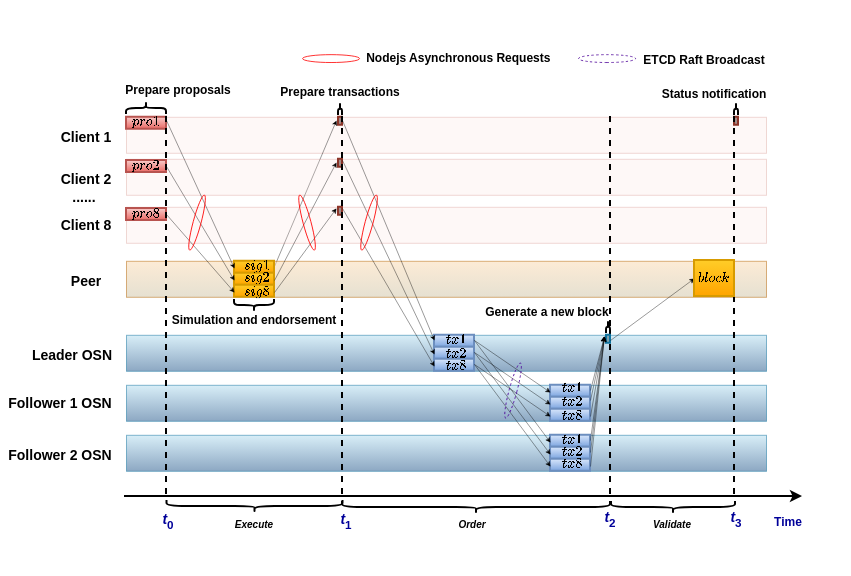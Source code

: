 <mxfile version="20.2.3" type="google"><diagram id="0vhZ1a2vEWbwYD3_x5Hq" name="第 1 页"><mxGraphModel grid="1" page="1" gridSize="10" guides="1" tooltips="1" connect="1" arrows="1" fold="1" pageScale="1" pageWidth="827" pageHeight="1169" math="1" shadow="0"><root><mxCell id="0"/><mxCell id="1" parent="0"/><mxCell id="vXWSQ5Rv11uB9TsXxkIm-58" value="" style="rounded=0;whiteSpace=wrap;html=1;strokeWidth=0.5;fillColor=#b1ddf0;strokeColor=#10739e;opacity=50;gradientColor=#1B5187;" vertex="1" parent="1"><mxGeometry x="160" y="328.4" width="320" height="18" as="geometry"/></mxCell><mxCell id="Trnzre_r4BiW6Tw0E5rN-12" value="" style="rounded=0;whiteSpace=wrap;html=1;strokeWidth=0.5;opacity=20;fillColor=#fad9d5;strokeColor=#ae4132;" vertex="1" parent="1"><mxGeometry x="160" y="169.4" width="320" height="18" as="geometry"/></mxCell><mxCell id="Trnzre_r4BiW6Tw0E5rN-16" value="&lt;font style=&quot;font-size: 7px;&quot;&gt;&lt;b&gt;......&lt;/b&gt;&lt;/font&gt;" style="text;html=1;strokeColor=none;fillColor=none;align=center;verticalAlign=middle;whiteSpace=wrap;rounded=0;" vertex="1" parent="1"><mxGeometry x="109" y="193" width="60" height="30" as="geometry"/></mxCell><mxCell id="Trnzre_r4BiW6Tw0E5rN-30" value="" style="shape=curlyBracket;whiteSpace=wrap;html=1;rounded=1;flipH=1;rotation=-90;" vertex="1" parent="1"><mxGeometry x="167" y="155" width="6" height="20" as="geometry"/></mxCell><mxCell id="Trnzre_r4BiW6Tw0E5rN-31" value="&lt;h6 style=&quot;font-size: 6px;&quot;&gt;&lt;font style=&quot;font-size: 6px; line-height: 0.2;&quot;&gt;Prepare&amp;nbsp;&lt;/font&gt;&lt;font style=&quot;font-size: 6px; line-height: 0.2;&quot;&gt;proposals&lt;/font&gt;&lt;/h6&gt;" style="text;html=1;strokeColor=none;fillColor=none;align=center;verticalAlign=middle;whiteSpace=wrap;rounded=0;" vertex="1" parent="1"><mxGeometry x="156" y="128.33" width="60" height="55" as="geometry"/></mxCell><mxCell id="Trnzre_r4BiW6Tw0E5rN-66" value="" style="shape=curlyBracket;whiteSpace=wrap;html=1;rounded=1;flipH=1;rotation=-90;" vertex="1" parent="1"><mxGeometry x="264" y="164.5" width="6" height="2" as="geometry"/></mxCell><mxCell id="Trnzre_r4BiW6Tw0E5rN-67" value="&lt;h6 style=&quot;font-size: 6px;&quot;&gt;&lt;font style=&quot;font-size: 6px; line-height: 0.2;&quot;&gt;Prepare&amp;nbsp;&lt;/font&gt;transactions&lt;/h6&gt;" style="text;html=1;strokeColor=none;fillColor=none;align=center;verticalAlign=middle;whiteSpace=wrap;rounded=0;" vertex="1" parent="1"><mxGeometry x="237.25" y="129" width="60" height="55" as="geometry"/></mxCell><mxCell id="Trnzre_r4BiW6Tw0E5rN-70" value="&lt;h6 style=&quot;&quot;&gt;&lt;font style=&quot;line-height: 0; font-size: 6px;&quot;&gt;Simulation and endorsement&lt;/font&gt;&lt;/h6&gt;" style="text;html=1;strokeColor=none;fillColor=none;align=center;verticalAlign=middle;whiteSpace=wrap;rounded=0;" vertex="1" parent="1"><mxGeometry x="164" y="242" width="120" height="55" as="geometry"/></mxCell><mxCell id="Trnzre_r4BiW6Tw0E5rN-113" value="" style="verticalLabelPosition=bottom;verticalAlign=top;html=1;shape=mxgraph.basic.rect;fillColor2=none;strokeWidth=1;size=20;indent=5;fontSize=7;fillColor=#f8cecc;strokeColor=#b85450;gradientColor=#ea6b66;" vertex="1" parent="1"><mxGeometry x="160" y="169.33" width="20" height="6" as="geometry"/></mxCell><mxCell id="Trnzre_r4BiW6Tw0E5rN-139" value="" style="verticalLabelPosition=bottom;verticalAlign=top;html=1;shape=mxgraph.basic.rect;fillColor2=none;strokeWidth=1;size=20;indent=5;fontSize=7;fillColor=#A38E8B;strokeColor=#8C3428;" vertex="1" parent="1"><mxGeometry x="266" y="169.33" width="2" height="4" as="geometry"/></mxCell><mxCell id="Trnzre_r4BiW6Tw0E5rN-142" value="" style="endArrow=classic;html=1;rounded=0;fontSize=1;fontColor=#000000;strokeColor=#000000;strokeWidth=0.2;endSize=2;startSize=2;jumpSize=3;" edge="1" parent="1"><mxGeometry width="50" height="50" relative="1" as="geometry"><mxPoint x="234" y="244" as="sourcePoint"/><mxPoint x="265" y="171" as="targetPoint"/></mxGeometry></mxCell><mxCell id="Trnzre_r4BiW6Tw0E5rN-186" value="" style="strokeWidth=0.4;html=1;shape=mxgraph.flowchart.start_1;whiteSpace=wrap;labelBackgroundColor=none;fontSize=5;fillColor=none;rotation=90;strokeColor=#FF0000;" vertex="1" parent="1"><mxGeometry x="260.31" y="125.79" width="3.94" height="28.51" as="geometry"/></mxCell><mxCell id="Trnzre_r4BiW6Tw0E5rN-187" value="&lt;h6 style=&quot;&quot;&gt;&lt;font style=&quot;line-height: 0.2; font-size: 6px;&quot;&gt;Nodejs Asynchronous Requests&amp;nbsp;&lt;/font&gt;&lt;/h6&gt;" style="text;html=1;strokeColor=none;fillColor=none;align=center;verticalAlign=middle;whiteSpace=wrap;rounded=0;" vertex="1" parent="1"><mxGeometry x="265.25" y="111" width="123.75" height="55" as="geometry"/></mxCell><mxCell id="Trnzre_r4BiW6Tw0E5rN-189" value="" style="strokeWidth=0.4;html=1;shape=mxgraph.flowchart.start_1;whiteSpace=wrap;labelBackgroundColor=none;fontSize=5;fillColor=none;rotation=90;dashed=1;strokeColor=#4C0099;" vertex="1" parent="1"><mxGeometry x="398.31" y="125.79" width="3.94" height="28.51" as="geometry"/></mxCell><mxCell id="Trnzre_r4BiW6Tw0E5rN-190" value="&lt;h6 style=&quot;&quot;&gt;&lt;font style=&quot;line-height: 0.2; font-size: 6px;&quot;&gt;ETCD Raft Broadcast&lt;/font&gt;&lt;/h6&gt;" style="text;html=1;strokeColor=none;fillColor=none;align=center;verticalAlign=middle;whiteSpace=wrap;rounded=0;" vertex="1" parent="1"><mxGeometry x="387.25" y="112" width="123.75" height="55" as="geometry"/></mxCell><mxCell id="Trnzre_r4BiW6Tw0E5rN-220" value="&lt;h6 style=&quot;&quot;&gt;&lt;font style=&quot;font-size: 7px;&quot;&gt;Client 1&lt;/font&gt;&lt;/h6&gt;" style="text;html=1;strokeColor=none;fillColor=none;align=center;verticalAlign=middle;whiteSpace=wrap;rounded=0;" vertex="1" parent="1"><mxGeometry x="110.25" y="151" width="60" height="55" as="geometry"/></mxCell><mxCell id="Trnzre_r4BiW6Tw0E5rN-229" value="&lt;h6 style=&quot;&quot;&gt;&lt;font style=&quot;font-size: 6px;&quot;&gt;Status notification&lt;/font&gt;&lt;/h6&gt;" style="text;html=1;strokeColor=none;fillColor=none;align=center;verticalAlign=middle;whiteSpace=wrap;rounded=0;" vertex="1" parent="1"><mxGeometry x="424.25" y="129" width="60" height="55" as="geometry"/></mxCell><mxCell id="Trnzre_r4BiW6Tw0E5rN-230" value="" style="verticalLabelPosition=bottom;verticalAlign=top;html=1;shape=mxgraph.basic.rect;fillColor2=none;strokeWidth=1;size=20;indent=5;fontSize=7;fillColor=#A38E8B;strokeColor=#8C3428;" vertex="1" parent="1"><mxGeometry x="464" y="169.33" width="2" height="4" as="geometry"/></mxCell><mxCell id="Trnzre_r4BiW6Tw0E5rN-232" value="" style="shape=curlyBracket;whiteSpace=wrap;html=1;rounded=1;flipH=1;rotation=-90;" vertex="1" parent="1"><mxGeometry x="462" y="164.5" width="6" height="2" as="geometry"/></mxCell><mxCell id="Trnzre_r4BiW6Tw0E5rN-237" value="&lt;h6 style=&quot;&quot;&gt;&lt;font color=&quot;#000099&quot; style=&quot;font-size: 6px;&quot;&gt;Time&lt;/font&gt;&lt;/h6&gt;" style="text;html=1;strokeColor=none;fillColor=none;align=center;verticalAlign=middle;whiteSpace=wrap;rounded=0;" vertex="1" parent="1"><mxGeometry x="461" y="343" width="60" height="55" as="geometry"/></mxCell><mxCell id="Trnzre_r4BiW6Tw0E5rN-258" value="" style="shape=curlyBracket;whiteSpace=wrap;html=1;rounded=1;flipH=1;rotation=90;" vertex="1" parent="1"><mxGeometry x="221.25" y="320" width="6" height="88" as="geometry"/></mxCell><mxCell id="Trnzre_r4BiW6Tw0E5rN-263" value="&lt;h6 style=&quot;&quot;&gt;&lt;font size=&quot;1&quot; style=&quot;&quot;&gt;&lt;i style=&quot;font-size: 5px;&quot;&gt;Execute&lt;/i&gt;&lt;/font&gt;&lt;/h6&gt;" style="text;html=1;strokeColor=none;fillColor=none;align=center;verticalAlign=middle;whiteSpace=wrap;rounded=0;" vertex="1" parent="1"><mxGeometry x="194.25" y="343" width="60" height="55" as="geometry"/></mxCell><mxCell id="Trnzre_r4BiW6Tw0E5rN-264" value="" style="shape=curlyBracket;whiteSpace=wrap;html=1;rounded=1;flipH=1;rotation=90;" vertex="1" parent="1"><mxGeometry x="332" y="297.5" width="6" height="134" as="geometry"/></mxCell><UserObject label="&lt;font color=&quot;#000099&quot; style=&quot;font-size: 7px;&quot;&gt;&lt;b style=&quot;&quot;&gt;&lt;i style=&quot;&quot;&gt;t&lt;/i&gt;&lt;sub style=&quot;&quot;&gt;1&lt;/sub&gt;&lt;/b&gt;&lt;/font&gt;" placeholders="1" name="Variable" id="Trnzre_r4BiW6Tw0E5rN-265"><mxCell style="text;html=1;strokeColor=none;fillColor=none;align=center;verticalAlign=middle;whiteSpace=wrap;overflow=hidden;dashed=1;labelBackgroundColor=none;fontSize=5;fontColor=#000000;" vertex="1" parent="1"><mxGeometry x="230" y="362" width="80" height="20" as="geometry"/></mxCell></UserObject><mxCell id="Trnzre_r4BiW6Tw0E5rN-266" value="&lt;h6 style=&quot;&quot;&gt;&lt;font size=&quot;1&quot; style=&quot;&quot;&gt;&lt;i style=&quot;font-size: 5px;&quot;&gt;Order&lt;/i&gt;&lt;/font&gt;&lt;/h6&gt;" style="text;html=1;strokeColor=none;fillColor=none;align=center;verticalAlign=middle;whiteSpace=wrap;rounded=0;" vertex="1" parent="1"><mxGeometry x="303.25" y="343" width="60" height="55" as="geometry"/></mxCell><mxCell id="Trnzre_r4BiW6Tw0E5rN-267" value="" style="shape=curlyBracket;whiteSpace=wrap;html=1;rounded=1;flipH=1;rotation=90;" vertex="1" parent="1"><mxGeometry x="430.5" y="333.5" width="6" height="62" as="geometry"/></mxCell><mxCell id="Trnzre_r4BiW6Tw0E5rN-268" value="&lt;h6 style=&quot;&quot;&gt;&lt;font size=&quot;1&quot; style=&quot;&quot;&gt;&lt;i style=&quot;font-size: 5px;&quot;&gt;Validate&lt;/i&gt;&lt;/font&gt;&lt;/h6&gt;" style="text;html=1;strokeColor=none;fillColor=none;align=center;verticalAlign=middle;whiteSpace=wrap;rounded=0;" vertex="1" parent="1"><mxGeometry x="403.25" y="343" width="60" height="55" as="geometry"/></mxCell><UserObject label="&lt;font color=&quot;#000099&quot; style=&quot;font-size: 7px;&quot;&gt;&lt;b style=&quot;&quot;&gt;&lt;i style=&quot;&quot;&gt;t&lt;/i&gt;&lt;sub style=&quot;&quot;&gt;2&lt;/sub&gt;&lt;/b&gt;&lt;/font&gt;" placeholders="1" name="Variable" id="Trnzre_r4BiW6Tw0E5rN-269"><mxCell style="text;html=1;strokeColor=none;fillColor=none;align=center;verticalAlign=middle;whiteSpace=wrap;overflow=hidden;dashed=1;labelBackgroundColor=none;fontSize=5;fontColor=#000000;" vertex="1" parent="1"><mxGeometry x="362" y="361" width="80" height="20" as="geometry"/></mxCell></UserObject><UserObject label="&lt;font color=&quot;#000099&quot; style=&quot;font-size: 7px;&quot;&gt;&lt;b style=&quot;&quot;&gt;&lt;i style=&quot;&quot;&gt;t&lt;/i&gt;&lt;sub style=&quot;&quot;&gt;3&lt;/sub&gt;&lt;/b&gt;&lt;/font&gt;" placeholders="1" name="Variable" id="Trnzre_r4BiW6Tw0E5rN-270"><mxCell style="text;html=1;strokeColor=none;fillColor=none;align=center;verticalAlign=middle;whiteSpace=wrap;overflow=hidden;dashed=1;labelBackgroundColor=none;fontSize=5;fontColor=#000000;" vertex="1" parent="1"><mxGeometry x="425" y="361" width="80" height="20" as="geometry"/></mxCell></UserObject><mxCell id="vXWSQ5Rv11uB9TsXxkIm-3" value="&lt;font style=&quot;font-size: 6px;&quot;&gt;$$pro1$$&lt;/font&gt;" style="text;html=1;strokeColor=none;fillColor=none;align=center;verticalAlign=middle;whiteSpace=wrap;rounded=0;fontColor=#000000;" vertex="1" parent="1"><mxGeometry x="140.25" y="161" width="60" height="22" as="geometry"/></mxCell><mxCell id="vXWSQ5Rv11uB9TsXxkIm-8" value="" style="rounded=0;whiteSpace=wrap;html=1;strokeWidth=0.5;opacity=20;fillColor=#fad9d5;strokeColor=#ae4132;" vertex="1" parent="1"><mxGeometry x="160" y="190.4" width="320" height="18" as="geometry"/></mxCell><mxCell id="vXWSQ5Rv11uB9TsXxkIm-9" value="&lt;h6 style=&quot;&quot;&gt;&lt;font style=&quot;font-size: 7px;&quot;&gt;Client 2&lt;/font&gt;&lt;/h6&gt;" style="text;html=1;strokeColor=none;fillColor=none;align=center;verticalAlign=middle;whiteSpace=wrap;rounded=0;" vertex="1" parent="1"><mxGeometry x="110.25" y="172" width="60" height="55" as="geometry"/></mxCell><mxCell id="vXWSQ5Rv11uB9TsXxkIm-10" value="" style="verticalLabelPosition=bottom;verticalAlign=top;html=1;shape=mxgraph.basic.rect;fillColor2=none;strokeWidth=1;size=20;indent=5;fontSize=7;fillColor=#f8cecc;strokeColor=#b85450;gradientColor=#ea6b66;" vertex="1" parent="1"><mxGeometry x="160" y="191" width="20" height="6" as="geometry"/></mxCell><mxCell id="vXWSQ5Rv11uB9TsXxkIm-11" value="" style="rounded=0;whiteSpace=wrap;html=1;strokeWidth=0.5;opacity=20;fillColor=#fad9d5;strokeColor=#ae4132;" vertex="1" parent="1"><mxGeometry x="160" y="214.4" width="320" height="18" as="geometry"/></mxCell><mxCell id="vXWSQ5Rv11uB9TsXxkIm-12" value="&lt;h6 style=&quot;&quot;&gt;&lt;font style=&quot;font-size: 7px;&quot;&gt;Client 8&lt;/font&gt;&lt;/h6&gt;" style="text;html=1;strokeColor=none;fillColor=none;align=center;verticalAlign=middle;whiteSpace=wrap;rounded=0;" vertex="1" parent="1"><mxGeometry x="110.25" y="195" width="60" height="55" as="geometry"/></mxCell><mxCell id="vXWSQ5Rv11uB9TsXxkIm-13" value="&lt;font style=&quot;font-size: 6px;&quot;&gt;$$pro2$$&lt;/font&gt;" style="text;html=1;strokeColor=none;fillColor=none;align=center;verticalAlign=middle;whiteSpace=wrap;rounded=0;fontColor=#000000;" vertex="1" parent="1"><mxGeometry x="140.25" y="183" width="60" height="22" as="geometry"/></mxCell><mxCell id="vXWSQ5Rv11uB9TsXxkIm-14" value="" style="verticalLabelPosition=bottom;verticalAlign=top;html=1;shape=mxgraph.basic.rect;fillColor2=none;strokeWidth=1;size=20;indent=5;fontSize=7;fillColor=#f8cecc;strokeColor=#b85450;gradientColor=#ea6b66;" vertex="1" parent="1"><mxGeometry x="160" y="215.03" width="20" height="6" as="geometry"/></mxCell><mxCell id="vXWSQ5Rv11uB9TsXxkIm-15" value="&lt;font style=&quot;font-size: 6px;&quot;&gt;$$pro8$$&lt;/font&gt;" style="text;html=1;strokeColor=none;fillColor=none;align=center;verticalAlign=middle;whiteSpace=wrap;rounded=0;fontColor=#000000;" vertex="1" parent="1"><mxGeometry x="140.25" y="207" width="60" height="22" as="geometry"/></mxCell><mxCell id="vXWSQ5Rv11uB9TsXxkIm-16" value="" style="rounded=0;whiteSpace=wrap;html=1;strokeWidth=0.5;fillColor=#fad7ac;strokeColor=#b46504;opacity=50;gradientColor=#CCC2A4;" vertex="1" parent="1"><mxGeometry x="160" y="241.4" width="320" height="18" as="geometry"/></mxCell><mxCell id="vXWSQ5Rv11uB9TsXxkIm-17" value="&lt;h6 style=&quot;&quot;&gt;&lt;font style=&quot;font-size: 7px;&quot;&gt;Peer&lt;/font&gt;&lt;/h6&gt;" style="text;html=1;strokeColor=none;fillColor=none;align=center;verticalAlign=middle;whiteSpace=wrap;rounded=0;" vertex="1" parent="1"><mxGeometry x="110.25" y="223" width="60" height="55" as="geometry"/></mxCell><mxCell id="vXWSQ5Rv11uB9TsXxkIm-21" value="" style="verticalLabelPosition=bottom;verticalAlign=top;html=1;shape=mxgraph.basic.rect;fillColor2=none;strokeWidth=1;size=20;indent=5;fontSize=7;fillColor=#ffcd28;strokeColor=#d79b00;gradientColor=#ffa500;" vertex="1" parent="1"><mxGeometry x="214" y="241.33" width="20" height="6" as="geometry"/></mxCell><mxCell id="vXWSQ5Rv11uB9TsXxkIm-22" value="" style="verticalLabelPosition=bottom;verticalAlign=top;html=1;shape=mxgraph.basic.rect;fillColor2=none;strokeWidth=1;size=20;indent=5;fontSize=7;fillColor=#ffcd28;strokeColor=#d79b00;gradientColor=#ffa500;" vertex="1" parent="1"><mxGeometry x="214" y="247.33" width="20" height="6" as="geometry"/></mxCell><mxCell id="vXWSQ5Rv11uB9TsXxkIm-23" value="" style="verticalLabelPosition=bottom;verticalAlign=top;html=1;shape=mxgraph.basic.rect;fillColor2=none;strokeWidth=1;size=20;indent=5;fontSize=7;fillColor=#ffcd28;strokeColor=#d79b00;gradientColor=#ffa500;" vertex="1" parent="1"><mxGeometry x="214" y="253.33" width="20" height="6" as="geometry"/></mxCell><mxCell id="vXWSQ5Rv11uB9TsXxkIm-24" value="&lt;font style=&quot;font-size: 6px;&quot;&gt;$$sig1$$&lt;/font&gt;" style="text;html=1;strokeColor=none;fillColor=none;align=center;verticalAlign=middle;whiteSpace=wrap;rounded=0;fontColor=#000000;" vertex="1" parent="1"><mxGeometry x="195.25" y="233" width="60" height="22" as="geometry"/></mxCell><mxCell id="vXWSQ5Rv11uB9TsXxkIm-25" value="&lt;font style=&quot;font-size: 6px;&quot;&gt;$$sig2$$&lt;/font&gt;" style="text;html=1;strokeColor=none;fillColor=none;align=center;verticalAlign=middle;whiteSpace=wrap;rounded=0;fontColor=#000000;" vertex="1" parent="1"><mxGeometry x="195.25" y="239" width="60" height="22" as="geometry"/></mxCell><mxCell id="vXWSQ5Rv11uB9TsXxkIm-26" value="&lt;font style=&quot;font-size: 6px;&quot;&gt;$$sig8$$&lt;/font&gt;" style="text;html=1;strokeColor=none;fillColor=none;align=center;verticalAlign=middle;whiteSpace=wrap;rounded=0;fontColor=#000000;" vertex="1" parent="1"><mxGeometry x="195.25" y="246" width="60" height="22" as="geometry"/></mxCell><mxCell id="Trnzre_r4BiW6Tw0E5rN-50" value="" style="endArrow=classic;html=1;rounded=0;fontSize=1;fontColor=#000000;strokeColor=#000000;strokeWidth=0.2;endSize=2;startSize=2;jumpSize=3;" edge="1" parent="1"><mxGeometry width="50" height="50" relative="1" as="geometry"><mxPoint x="180" y="171" as="sourcePoint"/><mxPoint x="214" y="245" as="targetPoint"/></mxGeometry></mxCell><mxCell id="vXWSQ5Rv11uB9TsXxkIm-28" value="" style="endArrow=classic;html=1;rounded=0;fontSize=1;fontColor=#000000;strokeColor=#000000;strokeWidth=0.2;endSize=2;startSize=2;jumpSize=3;" edge="1" parent="1"><mxGeometry width="50" height="50" relative="1" as="geometry"><mxPoint x="180" y="194" as="sourcePoint"/><mxPoint x="214" y="251" as="targetPoint"/></mxGeometry></mxCell><mxCell id="vXWSQ5Rv11uB9TsXxkIm-29" value="" style="endArrow=classic;html=1;rounded=0;fontSize=1;fontColor=#000000;strokeColor=#000000;strokeWidth=0.2;endSize=2;startSize=2;jumpSize=3;" edge="1" parent="1"><mxGeometry width="50" height="50" relative="1" as="geometry"><mxPoint x="180" y="218" as="sourcePoint"/><mxPoint x="214" y="257" as="targetPoint"/></mxGeometry></mxCell><mxCell id="vXWSQ5Rv11uB9TsXxkIm-30" value="" style="strokeWidth=0.4;html=1;shape=mxgraph.flowchart.start_1;whiteSpace=wrap;labelBackgroundColor=none;fontSize=5;rotation=15;fillColor=none;strokeColor=#FF0000;" vertex="1" parent="1"><mxGeometry x="193.31" y="207.79" width="3.94" height="28.51" as="geometry"/></mxCell><mxCell id="vXWSQ5Rv11uB9TsXxkIm-31" value="" style="shape=curlyBracket;whiteSpace=wrap;html=1;rounded=1;flipH=1;rotation=270;direction=west;" vertex="1" parent="1"><mxGeometry x="221" y="253.5" width="6" height="20" as="geometry"/></mxCell><mxCell id="vXWSQ5Rv11uB9TsXxkIm-34" value="" style="verticalLabelPosition=bottom;verticalAlign=top;html=1;shape=mxgraph.basic.rect;fillColor2=none;strokeWidth=1;size=20;indent=5;fontSize=7;fillColor=#A38E8B;strokeColor=#8C3428;" vertex="1" parent="1"><mxGeometry x="266" y="190.33" width="2" height="4" as="geometry"/></mxCell><mxCell id="vXWSQ5Rv11uB9TsXxkIm-35" value="" style="verticalLabelPosition=bottom;verticalAlign=top;html=1;shape=mxgraph.basic.rect;fillColor2=none;strokeWidth=1;size=20;indent=5;fontSize=7;fillColor=#A38E8B;strokeColor=#8C3428;" vertex="1" parent="1"><mxGeometry x="266" y="214.33" width="2" height="4" as="geometry"/></mxCell><mxCell id="vXWSQ5Rv11uB9TsXxkIm-36" value="" style="endArrow=classic;html=1;rounded=0;fontSize=1;fontColor=#000000;strokeColor=#000000;strokeWidth=0.2;endSize=2;startSize=2;jumpSize=3;" edge="1" parent="1"><mxGeometry width="50" height="50" relative="1" as="geometry"><mxPoint x="234" y="251" as="sourcePoint"/><mxPoint x="265" y="192" as="targetPoint"/></mxGeometry></mxCell><mxCell id="vXWSQ5Rv11uB9TsXxkIm-37" value="" style="endArrow=classic;html=1;rounded=0;fontSize=1;fontColor=#000000;strokeColor=#000000;strokeWidth=0.2;endSize=2;startSize=2;jumpSize=3;" edge="1" parent="1"><mxGeometry width="50" height="50" relative="1" as="geometry"><mxPoint x="234" y="257" as="sourcePoint"/><mxPoint x="265" y="215" as="targetPoint"/></mxGeometry></mxCell><mxCell id="vXWSQ5Rv11uB9TsXxkIm-38" value="" style="strokeWidth=0.4;html=1;shape=mxgraph.flowchart.start_1;whiteSpace=wrap;labelBackgroundColor=none;fontSize=5;fontColor=#000000;fillColor=none;rotation=-15;strokeColor=#FF0000;" vertex="1" parent="1"><mxGeometry x="248.31" y="207.79" width="3.94" height="28.51" as="geometry"/></mxCell><mxCell id="vXWSQ5Rv11uB9TsXxkIm-40" value="" style="rounded=0;whiteSpace=wrap;html=1;strokeWidth=0.5;fillColor=#b1ddf0;strokeColor=#10739e;opacity=50;gradientColor=#1B5187;" vertex="1" parent="1"><mxGeometry x="160" y="278.4" width="320" height="18" as="geometry"/></mxCell><mxCell id="vXWSQ5Rv11uB9TsXxkIm-41" value="&lt;h6 style=&quot;&quot;&gt;&lt;font style=&quot;font-size: 7px;&quot;&gt;Leader OSN&lt;/font&gt;&lt;/h6&gt;" style="text;html=1;strokeColor=none;fillColor=none;align=center;verticalAlign=middle;whiteSpace=wrap;rounded=0;" vertex="1" parent="1"><mxGeometry x="103.25" y="260" width="60" height="55" as="geometry"/></mxCell><mxCell id="vXWSQ5Rv11uB9TsXxkIm-45" value="" style="verticalLabelPosition=bottom;verticalAlign=top;html=1;shape=mxgraph.basic.rect;fillColor2=none;strokeWidth=1;size=20;indent=5;fontSize=7;fillColor=#dae8fc;strokeColor=#6c8ebf;gradientColor=#7ea6e0;" vertex="1" parent="1"><mxGeometry x="314" y="278.33" width="20" height="6" as="geometry"/></mxCell><mxCell id="vXWSQ5Rv11uB9TsXxkIm-46" value="" style="verticalLabelPosition=bottom;verticalAlign=top;html=1;shape=mxgraph.basic.rect;fillColor2=none;strokeWidth=1;size=20;indent=5;fontSize=7;fillColor=#dae8fc;strokeColor=#6c8ebf;gradientColor=#7ea6e0;" vertex="1" parent="1"><mxGeometry x="314" y="284.33" width="20" height="6" as="geometry"/></mxCell><mxCell id="vXWSQ5Rv11uB9TsXxkIm-47" value="" style="verticalLabelPosition=bottom;verticalAlign=top;html=1;shape=mxgraph.basic.rect;fillColor2=none;strokeWidth=1;size=20;indent=5;fontSize=7;fillColor=#dae8fc;strokeColor=#6c8ebf;gradientColor=#7ea6e0;" vertex="1" parent="1"><mxGeometry x="314" y="290.33" width="20" height="6" as="geometry"/></mxCell><mxCell id="vXWSQ5Rv11uB9TsXxkIm-48" value="&lt;font style=&quot;font-size: 6px;&quot;&gt;$$tx2$$&lt;/font&gt;" style="text;html=1;strokeColor=none;fillColor=none;align=center;verticalAlign=middle;whiteSpace=wrap;rounded=0;fontColor=#000000;" vertex="1" parent="1"><mxGeometry x="295.25" y="277" width="60" height="22" as="geometry"/></mxCell><mxCell id="vXWSQ5Rv11uB9TsXxkIm-49" value="&lt;font style=&quot;font-size: 6px;&quot;&gt;$$tx1$$&lt;/font&gt;" style="text;html=1;strokeColor=none;fillColor=none;align=center;verticalAlign=middle;whiteSpace=wrap;rounded=0;fontColor=#000000;" vertex="1" parent="1"><mxGeometry x="295.25" y="270" width="60" height="22" as="geometry"/></mxCell><mxCell id="vXWSQ5Rv11uB9TsXxkIm-50" value="&lt;font style=&quot;font-size: 6px;&quot;&gt;$$tx8$$&lt;/font&gt;" style="text;html=1;strokeColor=none;fillColor=none;align=center;verticalAlign=middle;whiteSpace=wrap;rounded=0;fontColor=#000000;" vertex="1" parent="1"><mxGeometry x="295.25" y="283" width="60" height="22" as="geometry"/></mxCell><mxCell id="Trnzre_r4BiW6Tw0E5rN-152" value="" style="endArrow=classic;html=1;rounded=0;fontSize=1;fontColor=#000000;strokeColor=#000000;strokeWidth=0.2;endSize=2;startSize=2;jumpSize=3;" edge="1" parent="1"><mxGeometry width="50" height="50" relative="1" as="geometry"><mxPoint x="268" y="171" as="sourcePoint"/><mxPoint x="314" y="281" as="targetPoint"/></mxGeometry></mxCell><mxCell id="vXWSQ5Rv11uB9TsXxkIm-51" value="" style="endArrow=classic;html=1;rounded=0;fontSize=1;fontColor=#000000;strokeColor=#000000;strokeWidth=0.2;endSize=2;startSize=2;jumpSize=3;" edge="1" parent="1"><mxGeometry width="50" height="50" relative="1" as="geometry"><mxPoint x="268" y="191" as="sourcePoint"/><mxPoint x="314" y="288" as="targetPoint"/></mxGeometry></mxCell><mxCell id="vXWSQ5Rv11uB9TsXxkIm-52" value="" style="endArrow=classic;html=1;rounded=0;fontSize=1;fontColor=#000000;strokeColor=#000000;strokeWidth=0.2;endSize=2;startSize=2;jumpSize=3;" edge="1" parent="1"><mxGeometry width="50" height="50" relative="1" as="geometry"><mxPoint x="268" y="215" as="sourcePoint"/><mxPoint x="314" y="294" as="targetPoint"/></mxGeometry></mxCell><mxCell id="vXWSQ5Rv11uB9TsXxkIm-53" value="" style="strokeWidth=0.4;html=1;shape=mxgraph.flowchart.start_1;whiteSpace=wrap;labelBackgroundColor=none;fontSize=5;fillColor=none;rotation=15;strokeColor=#FF0000;" vertex="1" parent="1"><mxGeometry x="279.31" y="207.79" width="3.94" height="28.51" as="geometry"/></mxCell><mxCell id="vXWSQ5Rv11uB9TsXxkIm-54" value="" style="verticalLabelPosition=bottom;verticalAlign=top;html=1;shape=mxgraph.basic.rect;fillColor2=none;strokeWidth=1;size=20;indent=5;fontSize=7;fillColor=#dae8fc;strokeColor=#6c8ebf;gradientColor=#7ea6e0;" vertex="1" parent="1"><mxGeometry x="372" y="328.33" width="20" height="6" as="geometry"/></mxCell><mxCell id="vXWSQ5Rv11uB9TsXxkIm-55" value="" style="verticalLabelPosition=bottom;verticalAlign=top;html=1;shape=mxgraph.basic.rect;fillColor2=none;strokeWidth=1;size=20;indent=5;fontSize=7;fillColor=#dae8fc;strokeColor=#6c8ebf;gradientColor=#7ea6e0;" vertex="1" parent="1"><mxGeometry x="372" y="334.33" width="20" height="6" as="geometry"/></mxCell><mxCell id="vXWSQ5Rv11uB9TsXxkIm-56" value="" style="verticalLabelPosition=bottom;verticalAlign=top;html=1;shape=mxgraph.basic.rect;fillColor2=none;strokeWidth=1;size=20;indent=5;fontSize=7;fillColor=#dae8fc;strokeColor=#6c8ebf;gradientColor=#7ea6e0;" vertex="1" parent="1"><mxGeometry x="372" y="340.33" width="20" height="6" as="geometry"/></mxCell><mxCell id="vXWSQ5Rv11uB9TsXxkIm-57" value="" style="rounded=0;whiteSpace=wrap;html=1;strokeWidth=0.5;fillColor=#b1ddf0;strokeColor=#10739e;opacity=50;gradientColor=#1B5187;" vertex="1" parent="1"><mxGeometry x="160" y="303.4" width="320" height="18" as="geometry"/></mxCell><mxCell id="vXWSQ5Rv11uB9TsXxkIm-59" value="" style="verticalLabelPosition=bottom;verticalAlign=top;html=1;shape=mxgraph.basic.rect;fillColor2=none;strokeWidth=1;size=20;indent=5;fontSize=7;fillColor=#dae8fc;strokeColor=#6c8ebf;gradientColor=#7ea6e0;" vertex="1" parent="1"><mxGeometry x="372" y="303.33" width="20" height="6" as="geometry"/></mxCell><mxCell id="vXWSQ5Rv11uB9TsXxkIm-60" value="" style="verticalLabelPosition=bottom;verticalAlign=top;html=1;shape=mxgraph.basic.rect;fillColor2=none;strokeWidth=1;size=20;indent=5;fontSize=7;fillColor=#dae8fc;strokeColor=#6c8ebf;gradientColor=#7ea6e0;" vertex="1" parent="1"><mxGeometry x="372" y="309.33" width="20" height="6" as="geometry"/></mxCell><mxCell id="vXWSQ5Rv11uB9TsXxkIm-61" value="" style="verticalLabelPosition=bottom;verticalAlign=top;html=1;shape=mxgraph.basic.rect;fillColor2=none;strokeWidth=1;size=20;indent=5;fontSize=7;fillColor=#dae8fc;strokeColor=#6c8ebf;gradientColor=#7ea6e0;" vertex="1" parent="1"><mxGeometry x="372" y="315.33" width="20" height="6" as="geometry"/></mxCell><mxCell id="vXWSQ5Rv11uB9TsXxkIm-62" value="&lt;h6 style=&quot;&quot;&gt;&lt;font style=&quot;font-size: 7px;&quot;&gt;Follower 1 OSN&lt;/font&gt;&lt;/h6&gt;" style="text;html=1;strokeColor=none;fillColor=none;align=center;verticalAlign=middle;whiteSpace=wrap;rounded=0;" vertex="1" parent="1"><mxGeometry x="97.25" y="284" width="60" height="55" as="geometry"/></mxCell><mxCell id="vXWSQ5Rv11uB9TsXxkIm-63" value="&lt;h6 style=&quot;&quot;&gt;&lt;font style=&quot;font-size: 7px;&quot;&gt;Follower 2 OSN&lt;/font&gt;&lt;/h6&gt;" style="text;html=1;strokeColor=none;fillColor=none;align=center;verticalAlign=middle;whiteSpace=wrap;rounded=0;" vertex="1" parent="1"><mxGeometry x="97.25" y="310" width="60" height="55" as="geometry"/></mxCell><mxCell id="vXWSQ5Rv11uB9TsXxkIm-64" value="" style="endArrow=classic;html=1;rounded=0;fontSize=7;strokeColor=#000000;strokeWidth=1;endSize=3;startSize=3;" edge="1" parent="1"><mxGeometry width="50" height="50" relative="1" as="geometry"><mxPoint x="159" y="359" as="sourcePoint"/><mxPoint x="498" y="359" as="targetPoint"/></mxGeometry></mxCell><mxCell id="Trnzre_r4BiW6Tw0E5rN-74" value="" style="endArrow=none;dashed=1;html=1;rounded=0;fontSize=7;strokeColor=#000000;strokeWidth=1;fillColor=#dae8fc;" edge="1" parent="1"><mxGeometry width="50" height="50" relative="1" as="geometry"><mxPoint x="268" y="358" as="sourcePoint"/><mxPoint x="268" y="169" as="targetPoint"/></mxGeometry></mxCell><mxCell id="Trnzre_r4BiW6Tw0E5rN-39" value="" style="endArrow=none;dashed=1;html=1;rounded=0;fontSize=7;strokeColor=#000000;strokeWidth=1;fillColor=#dae8fc;" edge="1" parent="1"><mxGeometry width="50" height="50" relative="1" as="geometry"><mxPoint x="180" y="358" as="sourcePoint"/><mxPoint x="180" y="169" as="targetPoint"/></mxGeometry></mxCell><mxCell id="Trnzre_r4BiW6Tw0E5rN-205" value="" style="endArrow=none;dashed=1;html=1;rounded=0;fontSize=7;strokeColor=#000000;strokeWidth=1;fillColor=#dae8fc;" edge="1" parent="1"><mxGeometry width="50" height="50" relative="1" as="geometry"><mxPoint x="402" y="358" as="sourcePoint"/><mxPoint x="402" y="167" as="targetPoint"/></mxGeometry></mxCell><mxCell id="vXWSQ5Rv11uB9TsXxkIm-66" value="" style="endArrow=classic;html=1;rounded=0;fontSize=1;fontColor=#000000;strokeColor=#000000;strokeWidth=0.2;endSize=2;startSize=2;jumpSize=3;" edge="1" parent="1"><mxGeometry width="50" height="50" relative="1" as="geometry"><mxPoint x="334" y="287.0" as="sourcePoint"/><mxPoint x="372" y="313" as="targetPoint"/></mxGeometry></mxCell><mxCell id="vXWSQ5Rv11uB9TsXxkIm-65" value="" style="endArrow=classic;html=1;rounded=0;fontSize=1;fontColor=#000000;strokeColor=#000000;strokeWidth=0.2;endSize=2;startSize=2;jumpSize=3;" edge="1" parent="1"><mxGeometry width="50" height="50" relative="1" as="geometry"><mxPoint x="334" y="281.0" as="sourcePoint"/><mxPoint x="372" y="307" as="targetPoint"/></mxGeometry></mxCell><mxCell id="vXWSQ5Rv11uB9TsXxkIm-67" value="" style="endArrow=classic;html=1;rounded=0;fontSize=1;fontColor=#000000;strokeColor=#000000;strokeWidth=0.2;endSize=2;startSize=2;jumpSize=3;" edge="1" parent="1"><mxGeometry width="50" height="50" relative="1" as="geometry"><mxPoint x="334" y="293.0" as="sourcePoint"/><mxPoint x="372" y="319" as="targetPoint"/></mxGeometry></mxCell><mxCell id="vXWSQ5Rv11uB9TsXxkIm-68" value="" style="endArrow=classic;html=1;rounded=0;fontSize=1;fontColor=#000000;strokeColor=#000000;strokeWidth=0.2;endSize=2;startSize=2;jumpSize=3;" edge="1" parent="1"><mxGeometry width="50" height="50" relative="1" as="geometry"><mxPoint x="334" y="281.0" as="sourcePoint"/><mxPoint x="372" y="332" as="targetPoint"/></mxGeometry></mxCell><mxCell id="vXWSQ5Rv11uB9TsXxkIm-69" value="" style="endArrow=classic;html=1;rounded=0;fontSize=1;fontColor=#000000;strokeColor=#000000;strokeWidth=0.2;endSize=2;startSize=2;jumpSize=3;" edge="1" parent="1"><mxGeometry width="50" height="50" relative="1" as="geometry"><mxPoint x="334" y="287" as="sourcePoint"/><mxPoint x="372" y="338" as="targetPoint"/></mxGeometry></mxCell><mxCell id="vXWSQ5Rv11uB9TsXxkIm-70" value="" style="endArrow=classic;html=1;rounded=0;fontSize=1;fontColor=#000000;strokeColor=#000000;strokeWidth=0.2;endSize=2;startSize=2;jumpSize=3;" edge="1" parent="1"><mxGeometry width="50" height="50" relative="1" as="geometry"><mxPoint x="334" y="293" as="sourcePoint"/><mxPoint x="372" y="344" as="targetPoint"/></mxGeometry></mxCell><mxCell id="vXWSQ5Rv11uB9TsXxkIm-71" value="&lt;font style=&quot;font-size: 6px;&quot;&gt;$$tx1$$&lt;/font&gt;" style="text;html=1;strokeColor=none;fillColor=none;align=center;verticalAlign=middle;whiteSpace=wrap;rounded=0;fontColor=#000000;" vertex="1" parent="1"><mxGeometry x="353" y="294" width="60" height="22" as="geometry"/></mxCell><mxCell id="vXWSQ5Rv11uB9TsXxkIm-72" value="&lt;font style=&quot;font-size: 6px;&quot;&gt;$$tx2$$&lt;/font&gt;" style="text;html=1;strokeColor=none;fillColor=none;align=center;verticalAlign=middle;whiteSpace=wrap;rounded=0;fontColor=#000000;" vertex="1" parent="1"><mxGeometry x="353" y="326" width="60" height="22" as="geometry"/></mxCell><mxCell id="vXWSQ5Rv11uB9TsXxkIm-73" value="&lt;font style=&quot;font-size: 6px;&quot;&gt;$$tx8$$&lt;/font&gt;" style="text;html=1;strokeColor=none;fillColor=none;align=center;verticalAlign=middle;whiteSpace=wrap;rounded=0;fontColor=#000000;" vertex="1" parent="1"><mxGeometry x="353" y="332" width="60" height="22" as="geometry"/></mxCell><mxCell id="vXWSQ5Rv11uB9TsXxkIm-74" value="&lt;font style=&quot;font-size: 6px;&quot;&gt;$$tx2$$&lt;/font&gt;" style="text;html=1;strokeColor=none;fillColor=none;align=center;verticalAlign=middle;whiteSpace=wrap;rounded=0;fontColor=#000000;" vertex="1" parent="1"><mxGeometry x="353" y="301" width="60" height="22" as="geometry"/></mxCell><mxCell id="vXWSQ5Rv11uB9TsXxkIm-75" value="&lt;font style=&quot;font-size: 6px;&quot;&gt;$$tx8$$&lt;/font&gt;" style="text;html=1;strokeColor=none;fillColor=none;align=center;verticalAlign=middle;whiteSpace=wrap;rounded=0;fontColor=#000000;" vertex="1" parent="1"><mxGeometry x="353" y="308" width="60" height="22" as="geometry"/></mxCell><mxCell id="vXWSQ5Rv11uB9TsXxkIm-76" value="&lt;font style=&quot;font-size: 6px;&quot;&gt;$$tx1$$&lt;/font&gt;" style="text;html=1;strokeColor=none;fillColor=none;align=center;verticalAlign=middle;whiteSpace=wrap;rounded=0;fontColor=#000000;" vertex="1" parent="1"><mxGeometry x="353" y="320" width="60" height="22" as="geometry"/></mxCell><mxCell id="vXWSQ5Rv11uB9TsXxkIm-77" value="" style="verticalLabelPosition=bottom;verticalAlign=top;html=1;shape=mxgraph.basic.rect;fillColor2=none;strokeWidth=1;size=20;indent=5;fontSize=7;fillColor=#80A0AD;strokeColor=#10739e;" vertex="1" parent="1"><mxGeometry x="400" y="278.33" width="2" height="4" as="geometry"/></mxCell><mxCell id="vXWSQ5Rv11uB9TsXxkIm-78" value="" style="endArrow=classic;html=1;rounded=0;fontSize=1;fontColor=#000000;strokeColor=#000000;strokeWidth=0.2;endSize=2;startSize=2;jumpSize=3;" edge="1" parent="1"><mxGeometry width="50" height="50" relative="1" as="geometry"><mxPoint x="392" y="306" as="sourcePoint"/><mxPoint x="399" y="279" as="targetPoint"/></mxGeometry></mxCell><mxCell id="vXWSQ5Rv11uB9TsXxkIm-80" value="" style="shape=curlyBracket;whiteSpace=wrap;html=1;rounded=1;flipH=1;rotation=-90;" vertex="1" parent="1"><mxGeometry x="398" y="273.5" width="6" height="2" as="geometry"/></mxCell><mxCell id="vXWSQ5Rv11uB9TsXxkIm-81" value="&lt;h6 style=&quot;font-size: 6px;&quot;&gt;&lt;font style=&quot;font-size: 6px; line-height: 0.2;&quot;&gt;Generate a n&lt;/font&gt;ew block&lt;/h6&gt;" style="text;html=1;strokeColor=none;fillColor=none;align=center;verticalAlign=middle;whiteSpace=wrap;rounded=0;" vertex="1" parent="1"><mxGeometry x="333.25" y="239" width="74.75" height="55" as="geometry"/></mxCell><mxCell id="vXWSQ5Rv11uB9TsXxkIm-82" value="" style="endArrow=classic;html=1;rounded=0;fontSize=1;fontColor=#000000;strokeColor=#000000;strokeWidth=0.2;endSize=2;startSize=2;jumpSize=3;" edge="1" parent="1"><mxGeometry width="50" height="50" relative="1" as="geometry"><mxPoint x="392" y="311" as="sourcePoint"/><mxPoint x="399" y="279" as="targetPoint"/></mxGeometry></mxCell><mxCell id="vXWSQ5Rv11uB9TsXxkIm-83" value="" style="endArrow=classic;html=1;rounded=0;fontSize=1;fontColor=#000000;strokeColor=#000000;strokeWidth=0.2;endSize=2;startSize=2;jumpSize=3;" edge="1" parent="1"><mxGeometry width="50" height="50" relative="1" as="geometry"><mxPoint x="392" y="319" as="sourcePoint"/><mxPoint x="399" y="279" as="targetPoint"/></mxGeometry></mxCell><mxCell id="vXWSQ5Rv11uB9TsXxkIm-84" value="" style="endArrow=classic;html=1;rounded=0;fontSize=1;fontColor=#000000;strokeColor=#000000;strokeWidth=0.2;endSize=2;startSize=2;jumpSize=3;" edge="1" parent="1"><mxGeometry width="50" height="50" relative="1" as="geometry"><mxPoint x="392" y="331" as="sourcePoint"/><mxPoint x="399" y="279" as="targetPoint"/></mxGeometry></mxCell><mxCell id="vXWSQ5Rv11uB9TsXxkIm-85" value="" style="endArrow=classic;html=1;rounded=0;fontSize=1;fontColor=#000000;strokeColor=#000000;strokeWidth=0.2;endSize=2;startSize=2;jumpSize=3;" edge="1" parent="1"><mxGeometry width="50" height="50" relative="1" as="geometry"><mxPoint x="392" y="337" as="sourcePoint"/><mxPoint x="399" y="279" as="targetPoint"/></mxGeometry></mxCell><mxCell id="vXWSQ5Rv11uB9TsXxkIm-86" value="" style="endArrow=classic;html=1;rounded=0;fontSize=1;fontColor=#000000;strokeColor=#000000;strokeWidth=0.2;endSize=2;startSize=2;jumpSize=3;" edge="1" parent="1"><mxGeometry width="50" height="50" relative="1" as="geometry"><mxPoint x="392" y="344" as="sourcePoint"/><mxPoint x="399" y="279" as="targetPoint"/></mxGeometry></mxCell><mxCell id="vXWSQ5Rv11uB9TsXxkIm-88" value="" style="endArrow=classic;html=1;rounded=0;fontSize=1;fontColor=#000000;strokeColor=#000000;strokeWidth=0.2;endSize=2;startSize=2;jumpSize=3;" edge="1" parent="1"><mxGeometry width="50" height="50" relative="1" as="geometry"><mxPoint x="402" y="281" as="sourcePoint"/><mxPoint x="444" y="250" as="targetPoint"/></mxGeometry></mxCell><UserObject label="&lt;font color=&quot;#000099&quot; style=&quot;font-size: 7px;&quot;&gt;&lt;b style=&quot;&quot;&gt;&lt;i style=&quot;&quot;&gt;t&lt;/i&gt;&lt;sub style=&quot;&quot;&gt;0&lt;/sub&gt;&lt;/b&gt;&lt;/font&gt;" placeholders="1" name="Variable" id="vXWSQ5Rv11uB9TsXxkIm-89"><mxCell style="text;html=1;strokeColor=none;fillColor=none;align=center;verticalAlign=middle;whiteSpace=wrap;overflow=hidden;dashed=1;labelBackgroundColor=none;fontSize=5;fontColor=#000000;" vertex="1" parent="1"><mxGeometry x="141" y="362" width="80" height="20" as="geometry"/></mxCell></UserObject><mxCell id="vXWSQ5Rv11uB9TsXxkIm-90" value="" style="strokeWidth=0.4;html=1;shape=mxgraph.flowchart.start_1;whiteSpace=wrap;labelBackgroundColor=none;fontSize=5;fillColor=none;rotation=15;dashed=1;strokeColor=#4C0099;" vertex="1" parent="1"><mxGeometry x="351.31" y="291.79" width="3.94" height="28.51" as="geometry"/></mxCell><mxCell id="Trnzre_r4BiW6Tw0E5rN-216" value="" style="endArrow=none;dashed=1;html=1;rounded=0;fontSize=7;strokeColor=#000000;strokeWidth=1;fillColor=#dae8fc;" edge="1" parent="1"><mxGeometry width="50" height="50" relative="1" as="geometry"><mxPoint x="464" y="358" as="sourcePoint"/><mxPoint x="464" y="169" as="targetPoint"/></mxGeometry></mxCell><mxCell id="vXWSQ5Rv11uB9TsXxkIm-87" value="" style="verticalLabelPosition=bottom;verticalAlign=top;html=1;shape=mxgraph.basic.rect;fillColor2=none;strokeWidth=1;size=20;indent=5;fontSize=7;fillColor=#ffcd28;strokeColor=#d79b00;gradientColor=#ffa500;" vertex="1" parent="1"><mxGeometry x="444" y="241" width="20" height="18" as="geometry"/></mxCell><mxCell id="Trnzre_r4BiW6Tw0E5rN-86" value="&lt;font style=&quot;font-size: 6px;&quot;&gt;$$block$$&lt;/font&gt;" style="text;html=1;strokeColor=none;fillColor=none;align=center;verticalAlign=middle;whiteSpace=wrap;rounded=0;fontColor=#000000;" vertex="1" parent="1"><mxGeometry x="424.25" y="235" width="60" height="30" as="geometry"/></mxCell></root></mxGraphModel></diagram></mxfile>